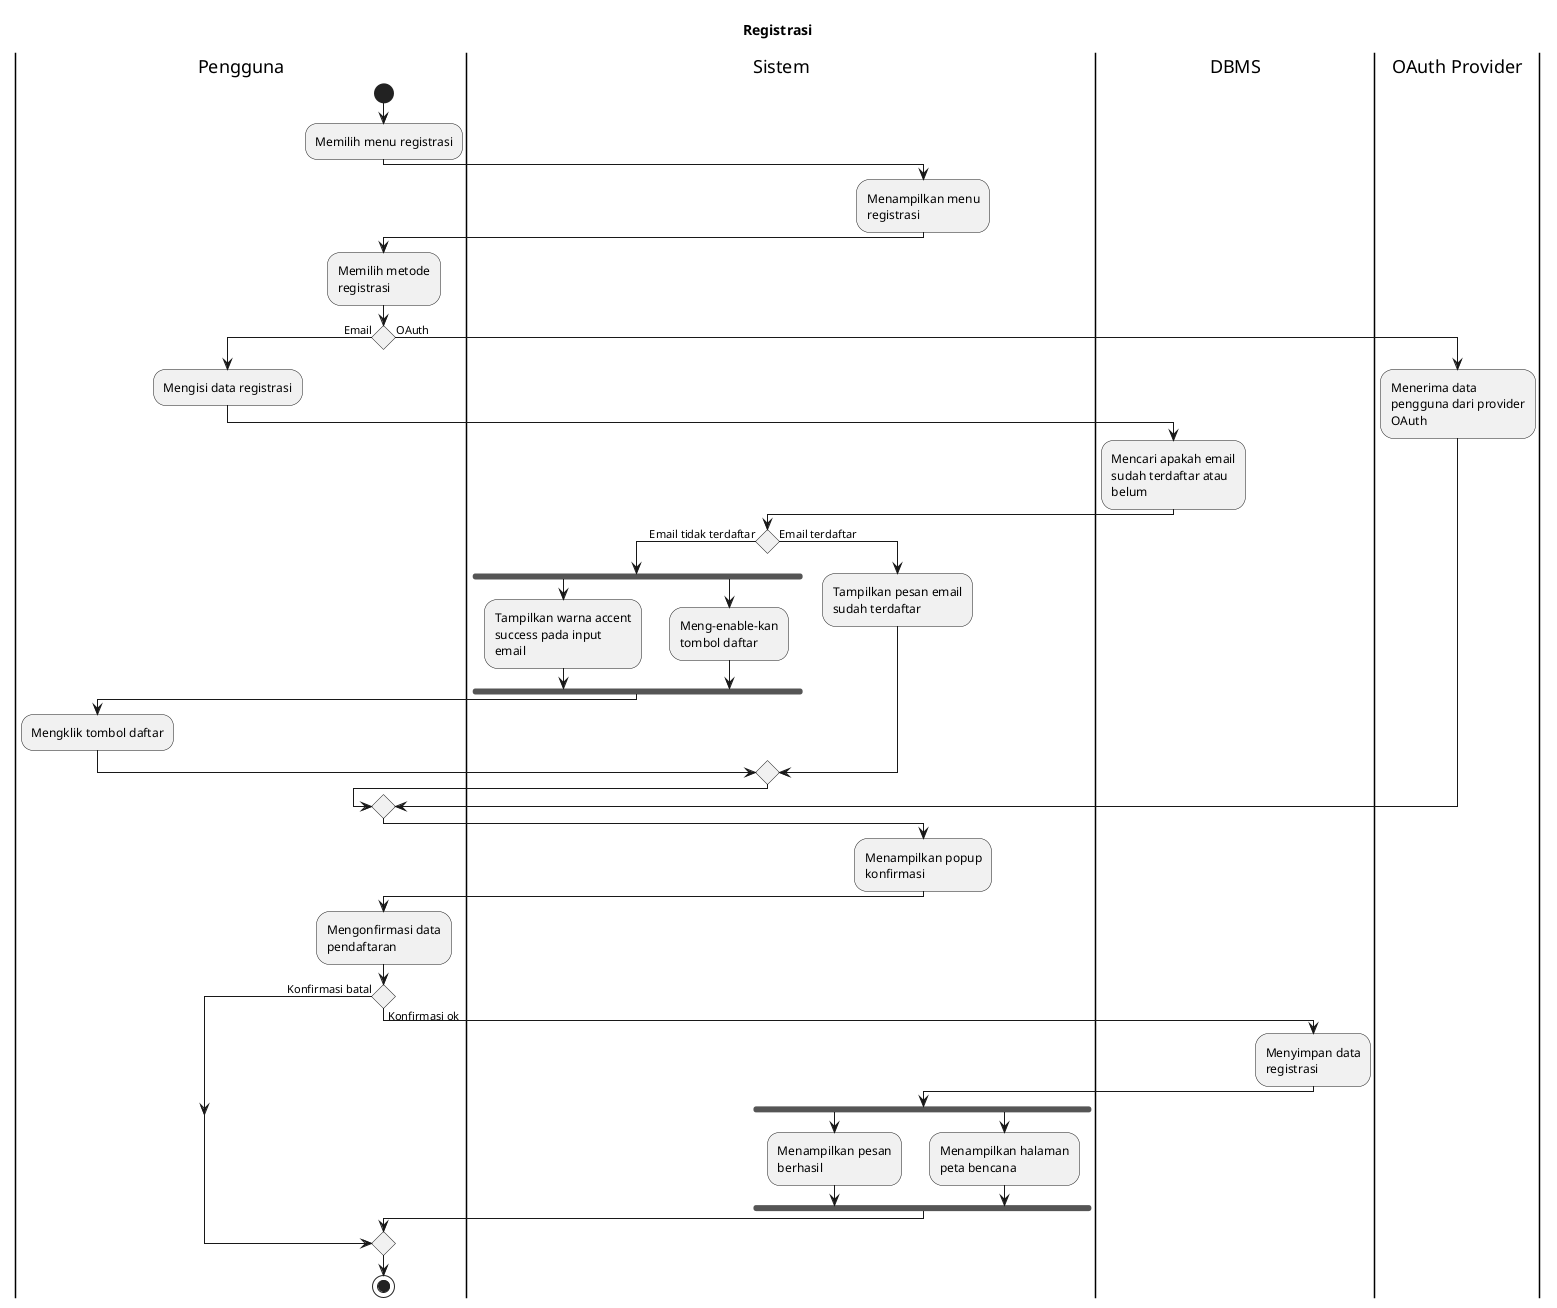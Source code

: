 @startuml UC-AUTH-001 - Registrasi
skinparam wrapWidth 140

title Registrasi

|Pengguna|
start
:Memilih menu registrasi;

|Sistem|
:Menampilkan menu registrasi;

|Pengguna|
:Memilih metode registrasi;

if () then (Email)
  :Mengisi data registrasi;

  |DBMS|
  :Mencari apakah email sudah terdaftar atau belum;

  |Sistem|
  if () then (Email tidak terdaftar)
    fork
      :Tampilkan warna accent success pada input email;
    fork again
      :Meng-enable-kan tombol daftar;
    end fork

    |Pengguna|
    :Mengklik tombol daftar;
  else (Email terdaftar)
  |Sistem|
    :Tampilkan pesan email sudah terdaftar;
  endif
else (OAuth)
  |OAuth Provider|
  :Menerima data pengguna dari provider OAuth;
endif 

    |Sistem|
    :Menampilkan popup konfirmasi;

    |Pengguna|
    :Mengonfirmasi data pendaftaran;
    if () then (Konfirmasi ok)
      |DBMS|
      :Menyimpan data registrasi;

      |Sistem|
      fork
        :Menampilkan pesan berhasil;
      fork again
        :Menampilkan halaman peta bencana;
      end fork
    else (Konfirmasi batal)
    endif

|Pengguna|
stop
@enduml